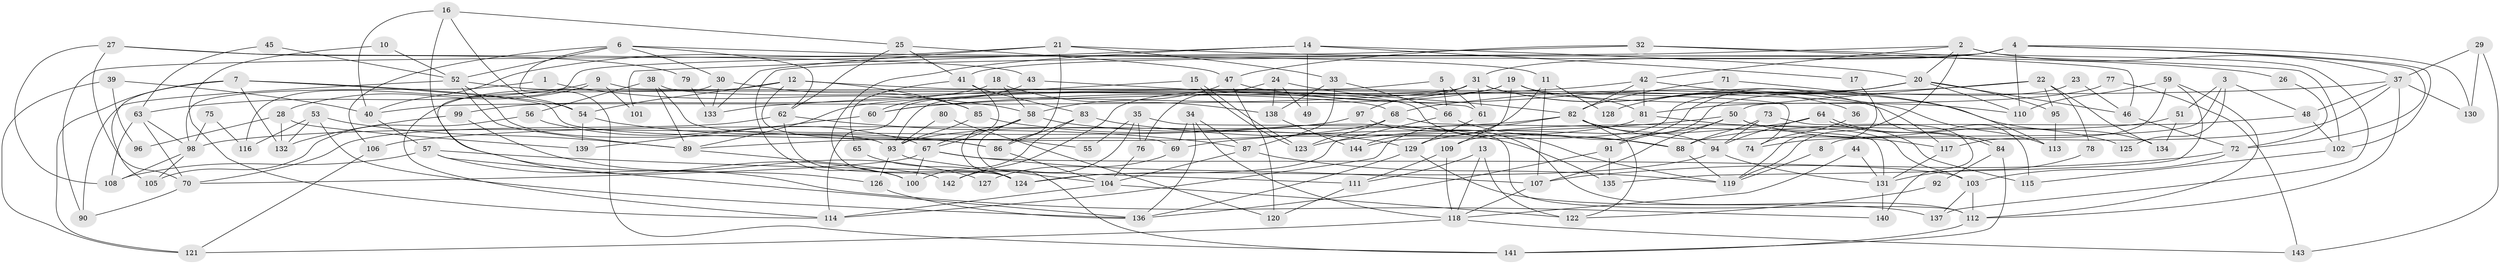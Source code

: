 // coarse degree distribution, {5: 0.16666666666666666, 6: 0.16666666666666666, 12: 0.013888888888888888, 4: 0.1527777777777778, 7: 0.06944444444444445, 2: 0.05555555555555555, 10: 0.013888888888888888, 3: 0.16666666666666666, 8: 0.09722222222222222, 9: 0.08333333333333333, 11: 0.013888888888888888}
// Generated by graph-tools (version 1.1) at 2025/37/03/04/25 23:37:09]
// undirected, 144 vertices, 288 edges
graph export_dot {
  node [color=gray90,style=filled];
  1;
  2;
  3;
  4;
  5;
  6;
  7;
  8;
  9;
  10;
  11;
  12;
  13;
  14;
  15;
  16;
  17;
  18;
  19;
  20;
  21;
  22;
  23;
  24;
  25;
  26;
  27;
  28;
  29;
  30;
  31;
  32;
  33;
  34;
  35;
  36;
  37;
  38;
  39;
  40;
  41;
  42;
  43;
  44;
  45;
  46;
  47;
  48;
  49;
  50;
  51;
  52;
  53;
  54;
  55;
  56;
  57;
  58;
  59;
  60;
  61;
  62;
  63;
  64;
  65;
  66;
  67;
  68;
  69;
  70;
  71;
  72;
  73;
  74;
  75;
  76;
  77;
  78;
  79;
  80;
  81;
  82;
  83;
  84;
  85;
  86;
  87;
  88;
  89;
  90;
  91;
  92;
  93;
  94;
  95;
  96;
  97;
  98;
  99;
  100;
  101;
  102;
  103;
  104;
  105;
  106;
  107;
  108;
  109;
  110;
  111;
  112;
  113;
  114;
  115;
  116;
  117;
  118;
  119;
  120;
  121;
  122;
  123;
  124;
  125;
  126;
  127;
  128;
  129;
  130;
  131;
  132;
  133;
  134;
  135;
  136;
  137;
  138;
  139;
  140;
  141;
  142;
  143;
  144;
  1 -- 58;
  1 -- 98;
  2 -- 37;
  2 -- 20;
  2 -- 42;
  2 -- 100;
  2 -- 119;
  2 -- 137;
  3 -- 51;
  3 -- 48;
  3 -- 8;
  3 -- 125;
  4 -- 31;
  4 -- 41;
  4 -- 72;
  4 -- 90;
  4 -- 102;
  4 -- 110;
  4 -- 130;
  5 -- 114;
  5 -- 61;
  5 -- 66;
  6 -- 52;
  6 -- 62;
  6 -- 11;
  6 -- 30;
  6 -- 106;
  6 -- 141;
  7 -- 121;
  7 -- 86;
  7 -- 54;
  7 -- 105;
  7 -- 132;
  8 -- 119;
  9 -- 28;
  9 -- 63;
  9 -- 74;
  9 -- 101;
  10 -- 114;
  10 -- 52;
  11 -- 107;
  11 -- 128;
  11 -- 144;
  12 -- 85;
  12 -- 114;
  12 -- 54;
  12 -- 69;
  12 -- 115;
  13 -- 118;
  13 -- 122;
  13 -- 111;
  14 -- 20;
  14 -- 124;
  14 -- 17;
  14 -- 49;
  14 -- 101;
  15 -- 123;
  15 -- 123;
  15 -- 133;
  16 -- 100;
  16 -- 54;
  16 -- 25;
  16 -- 40;
  17 -- 119;
  18 -- 138;
  18 -- 58;
  18 -- 99;
  19 -- 81;
  19 -- 89;
  19 -- 109;
  19 -- 110;
  19 -- 142;
  20 -- 110;
  20 -- 109;
  20 -- 46;
  20 -- 95;
  20 -- 128;
  20 -- 144;
  21 -- 86;
  21 -- 40;
  21 -- 26;
  21 -- 33;
  21 -- 133;
  22 -- 68;
  22 -- 50;
  22 -- 78;
  22 -- 95;
  22 -- 134;
  23 -- 46;
  23 -- 91;
  24 -- 82;
  24 -- 138;
  24 -- 49;
  24 -- 76;
  25 -- 62;
  25 -- 41;
  25 -- 47;
  26 -- 72;
  27 -- 70;
  27 -- 43;
  27 -- 79;
  27 -- 108;
  28 -- 132;
  28 -- 139;
  28 -- 96;
  29 -- 130;
  29 -- 37;
  29 -- 143;
  30 -- 126;
  30 -- 85;
  30 -- 133;
  31 -- 40;
  31 -- 97;
  31 -- 36;
  31 -- 61;
  31 -- 93;
  31 -- 117;
  32 -- 47;
  32 -- 46;
  32 -- 102;
  32 -- 116;
  33 -- 66;
  33 -- 87;
  33 -- 138;
  34 -- 118;
  34 -- 87;
  34 -- 69;
  34 -- 136;
  35 -- 112;
  35 -- 142;
  35 -- 55;
  35 -- 76;
  36 -- 74;
  37 -- 112;
  37 -- 48;
  37 -- 60;
  37 -- 74;
  37 -- 130;
  38 -- 89;
  38 -- 56;
  38 -- 55;
  38 -- 119;
  39 -- 121;
  39 -- 40;
  39 -- 96;
  40 -- 57;
  41 -- 83;
  41 -- 65;
  41 -- 67;
  42 -- 82;
  42 -- 60;
  42 -- 81;
  42 -- 134;
  43 -- 61;
  43 -- 60;
  44 -- 131;
  44 -- 118;
  45 -- 63;
  45 -- 52;
  46 -- 72;
  47 -- 58;
  47 -- 113;
  47 -- 120;
  48 -- 88;
  48 -- 102;
  50 -- 115;
  50 -- 69;
  50 -- 91;
  50 -- 107;
  50 -- 125;
  51 -- 134;
  51 -- 129;
  52 -- 90;
  52 -- 93;
  52 -- 68;
  52 -- 89;
  53 -- 136;
  53 -- 89;
  53 -- 116;
  53 -- 132;
  54 -- 86;
  54 -- 139;
  56 -- 105;
  56 -- 67;
  57 -- 136;
  57 -- 140;
  57 -- 108;
  57 -- 111;
  58 -- 141;
  58 -- 67;
  58 -- 124;
  58 -- 135;
  59 -- 110;
  59 -- 135;
  59 -- 112;
  59 -- 117;
  60 -- 139;
  61 -- 129;
  62 -- 124;
  62 -- 87;
  62 -- 70;
  63 -- 108;
  63 -- 70;
  63 -- 98;
  64 -- 84;
  64 -- 84;
  64 -- 123;
  64 -- 94;
  65 -- 124;
  66 -- 88;
  66 -- 124;
  67 -- 107;
  67 -- 70;
  67 -- 100;
  67 -- 103;
  68 -- 131;
  68 -- 89;
  68 -- 123;
  69 -- 127;
  70 -- 90;
  71 -- 82;
  71 -- 113;
  72 -- 103;
  72 -- 107;
  73 -- 94;
  73 -- 88;
  73 -- 140;
  75 -- 116;
  75 -- 98;
  76 -- 104;
  77 -- 143;
  77 -- 81;
  78 -- 131;
  79 -- 133;
  80 -- 93;
  80 -- 120;
  81 -- 93;
  81 -- 103;
  82 -- 117;
  82 -- 94;
  82 -- 106;
  82 -- 114;
  82 -- 122;
  83 -- 86;
  83 -- 100;
  83 -- 88;
  84 -- 141;
  84 -- 92;
  85 -- 93;
  85 -- 129;
  86 -- 104;
  87 -- 119;
  87 -- 104;
  88 -- 119;
  89 -- 142;
  91 -- 136;
  91 -- 135;
  92 -- 122;
  93 -- 104;
  93 -- 126;
  94 -- 124;
  94 -- 131;
  95 -- 113;
  97 -- 112;
  97 -- 98;
  98 -- 108;
  98 -- 105;
  99 -- 132;
  99 -- 127;
  102 -- 115;
  103 -- 112;
  103 -- 137;
  104 -- 114;
  104 -- 122;
  106 -- 121;
  107 -- 118;
  109 -- 111;
  109 -- 118;
  111 -- 120;
  112 -- 141;
  117 -- 131;
  118 -- 121;
  118 -- 143;
  126 -- 136;
  129 -- 137;
  129 -- 136;
  131 -- 140;
  138 -- 144;
}

